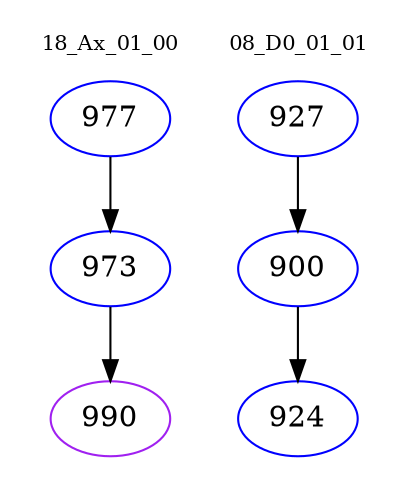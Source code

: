 digraph{
subgraph cluster_0 {
color = white
label = "18_Ax_01_00";
fontsize=10;
T0_977 [label="977", color="blue"]
T0_977 -> T0_973 [color="black"]
T0_973 [label="973", color="blue"]
T0_973 -> T0_990 [color="black"]
T0_990 [label="990", color="purple"]
}
subgraph cluster_1 {
color = white
label = "08_D0_01_01";
fontsize=10;
T1_927 [label="927", color="blue"]
T1_927 -> T1_900 [color="black"]
T1_900 [label="900", color="blue"]
T1_900 -> T1_924 [color="black"]
T1_924 [label="924", color="blue"]
}
}
